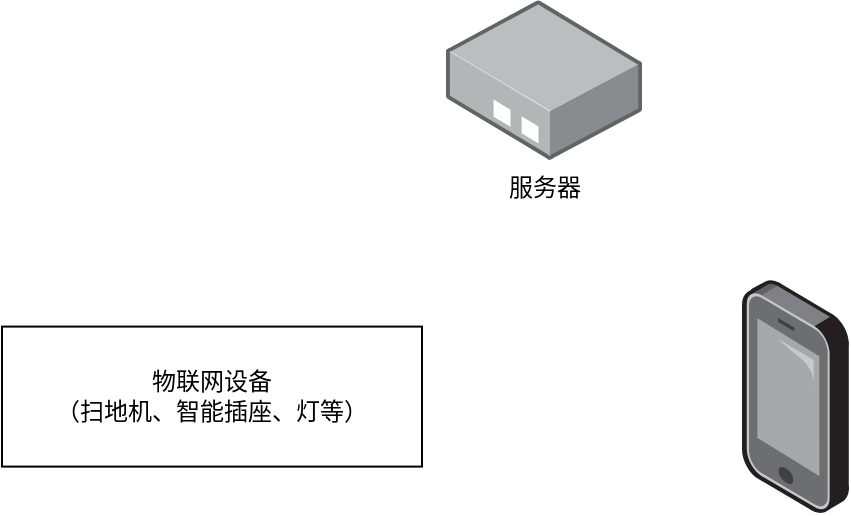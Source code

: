 <mxfile version="21.6.8" type="github">
  <diagram name="第 1 页" id="6wBXwBl5Z8HS61RYGkBm">
    <mxGraphModel dx="1379" dy="684" grid="1" gridSize="10" guides="1" tooltips="1" connect="1" arrows="1" fold="1" page="1" pageScale="1" pageWidth="827" pageHeight="1169" math="0" shadow="0">
      <root>
        <mxCell id="0" />
        <mxCell id="1" parent="0" />
        <mxCell id="IUubtvrcPaJ5jsY_LAJL-1" value="物联网设备&lt;br&gt;（扫地机、智能插座、灯等）" style="rounded=0;whiteSpace=wrap;html=1;" vertex="1" parent="1">
          <mxGeometry x="130" y="283.3" width="210" height="70" as="geometry" />
        </mxCell>
        <mxCell id="IUubtvrcPaJ5jsY_LAJL-3" value="服务器" style="image;points=[];aspect=fixed;html=1;align=center;shadow=0;dashed=0;image=img/lib/allied_telesis/media_converters/Media_Converter_Standalone.svg;" vertex="1" parent="1">
          <mxGeometry x="352" y="120" width="98.06" height="80" as="geometry" />
        </mxCell>
        <mxCell id="IUubtvrcPaJ5jsY_LAJL-5" value="" style="image;points=[];aspect=fixed;html=1;align=center;shadow=0;dashed=0;image=img/lib/allied_telesis/computer_and_terminals/Smartphone.svg;" vertex="1" parent="1">
          <mxGeometry x="500" y="260" width="53.44" height="116.6" as="geometry" />
        </mxCell>
      </root>
    </mxGraphModel>
  </diagram>
</mxfile>
